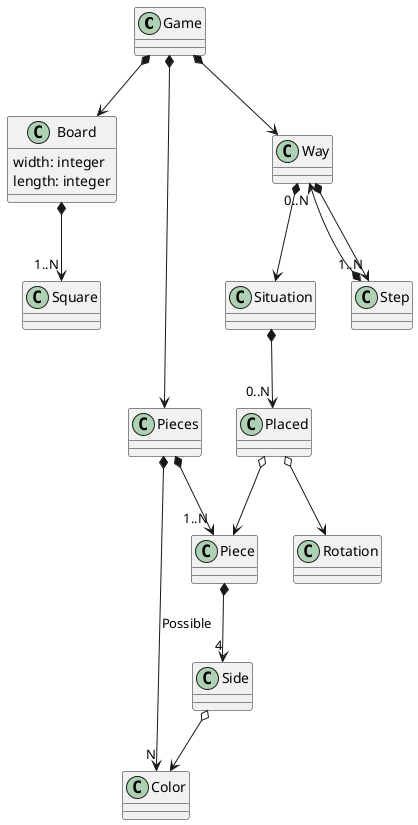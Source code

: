 @startuml
class Game
class Board {
    width: integer
    length: integer
}
class Pieces
class Square
class Piece
class Color
class Side
class Situation
class Placed
class Rotation
class Way
class Step
Game *--> Board
Game *--> Pieces
Game *--> Way
Board *--> "1..N" Square
Pieces *--> "N" Color: Possible
Pieces *--> "1..N" Piece :""
Piece *--> "4" Side :""
Way *--> Situation
Way *--> "1..N" Step : ""
Step *--> "0..N" Way : ""
Side o--> Color
Situation *--> "0..N" Placed :""
Placed o--> Piece
Placed o--> Rotation
@enduml